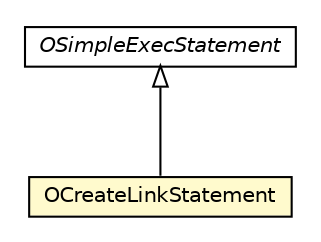 #!/usr/local/bin/dot
#
# Class diagram 
# Generated by UMLGraph version R5_6-24-gf6e263 (http://www.umlgraph.org/)
#

digraph G {
	edge [fontname="Helvetica",fontsize=10,labelfontname="Helvetica",labelfontsize=10];
	node [fontname="Helvetica",fontsize=10,shape=plaintext];
	nodesep=0.25;
	ranksep=0.5;
	// com.orientechnologies.orient.core.sql.parser.OSimpleExecStatement
	c2573321 [label=<<table title="com.orientechnologies.orient.core.sql.parser.OSimpleExecStatement" border="0" cellborder="1" cellspacing="0" cellpadding="2" port="p" href="./OSimpleExecStatement.html">
		<tr><td><table border="0" cellspacing="0" cellpadding="1">
<tr><td align="center" balign="center"><font face="Helvetica-Oblique"> OSimpleExecStatement </font></td></tr>
		</table></td></tr>
		</table>>, URL="./OSimpleExecStatement.html", fontname="Helvetica", fontcolor="black", fontsize=10.0];
	// com.orientechnologies.orient.core.sql.parser.OCreateLinkStatement
	c2573343 [label=<<table title="com.orientechnologies.orient.core.sql.parser.OCreateLinkStatement" border="0" cellborder="1" cellspacing="0" cellpadding="2" port="p" bgcolor="lemonChiffon" href="./OCreateLinkStatement.html">
		<tr><td><table border="0" cellspacing="0" cellpadding="1">
<tr><td align="center" balign="center"> OCreateLinkStatement </td></tr>
		</table></td></tr>
		</table>>, URL="./OCreateLinkStatement.html", fontname="Helvetica", fontcolor="black", fontsize=10.0];
	//com.orientechnologies.orient.core.sql.parser.OCreateLinkStatement extends com.orientechnologies.orient.core.sql.parser.OSimpleExecStatement
	c2573321:p -> c2573343:p [dir=back,arrowtail=empty];
}

